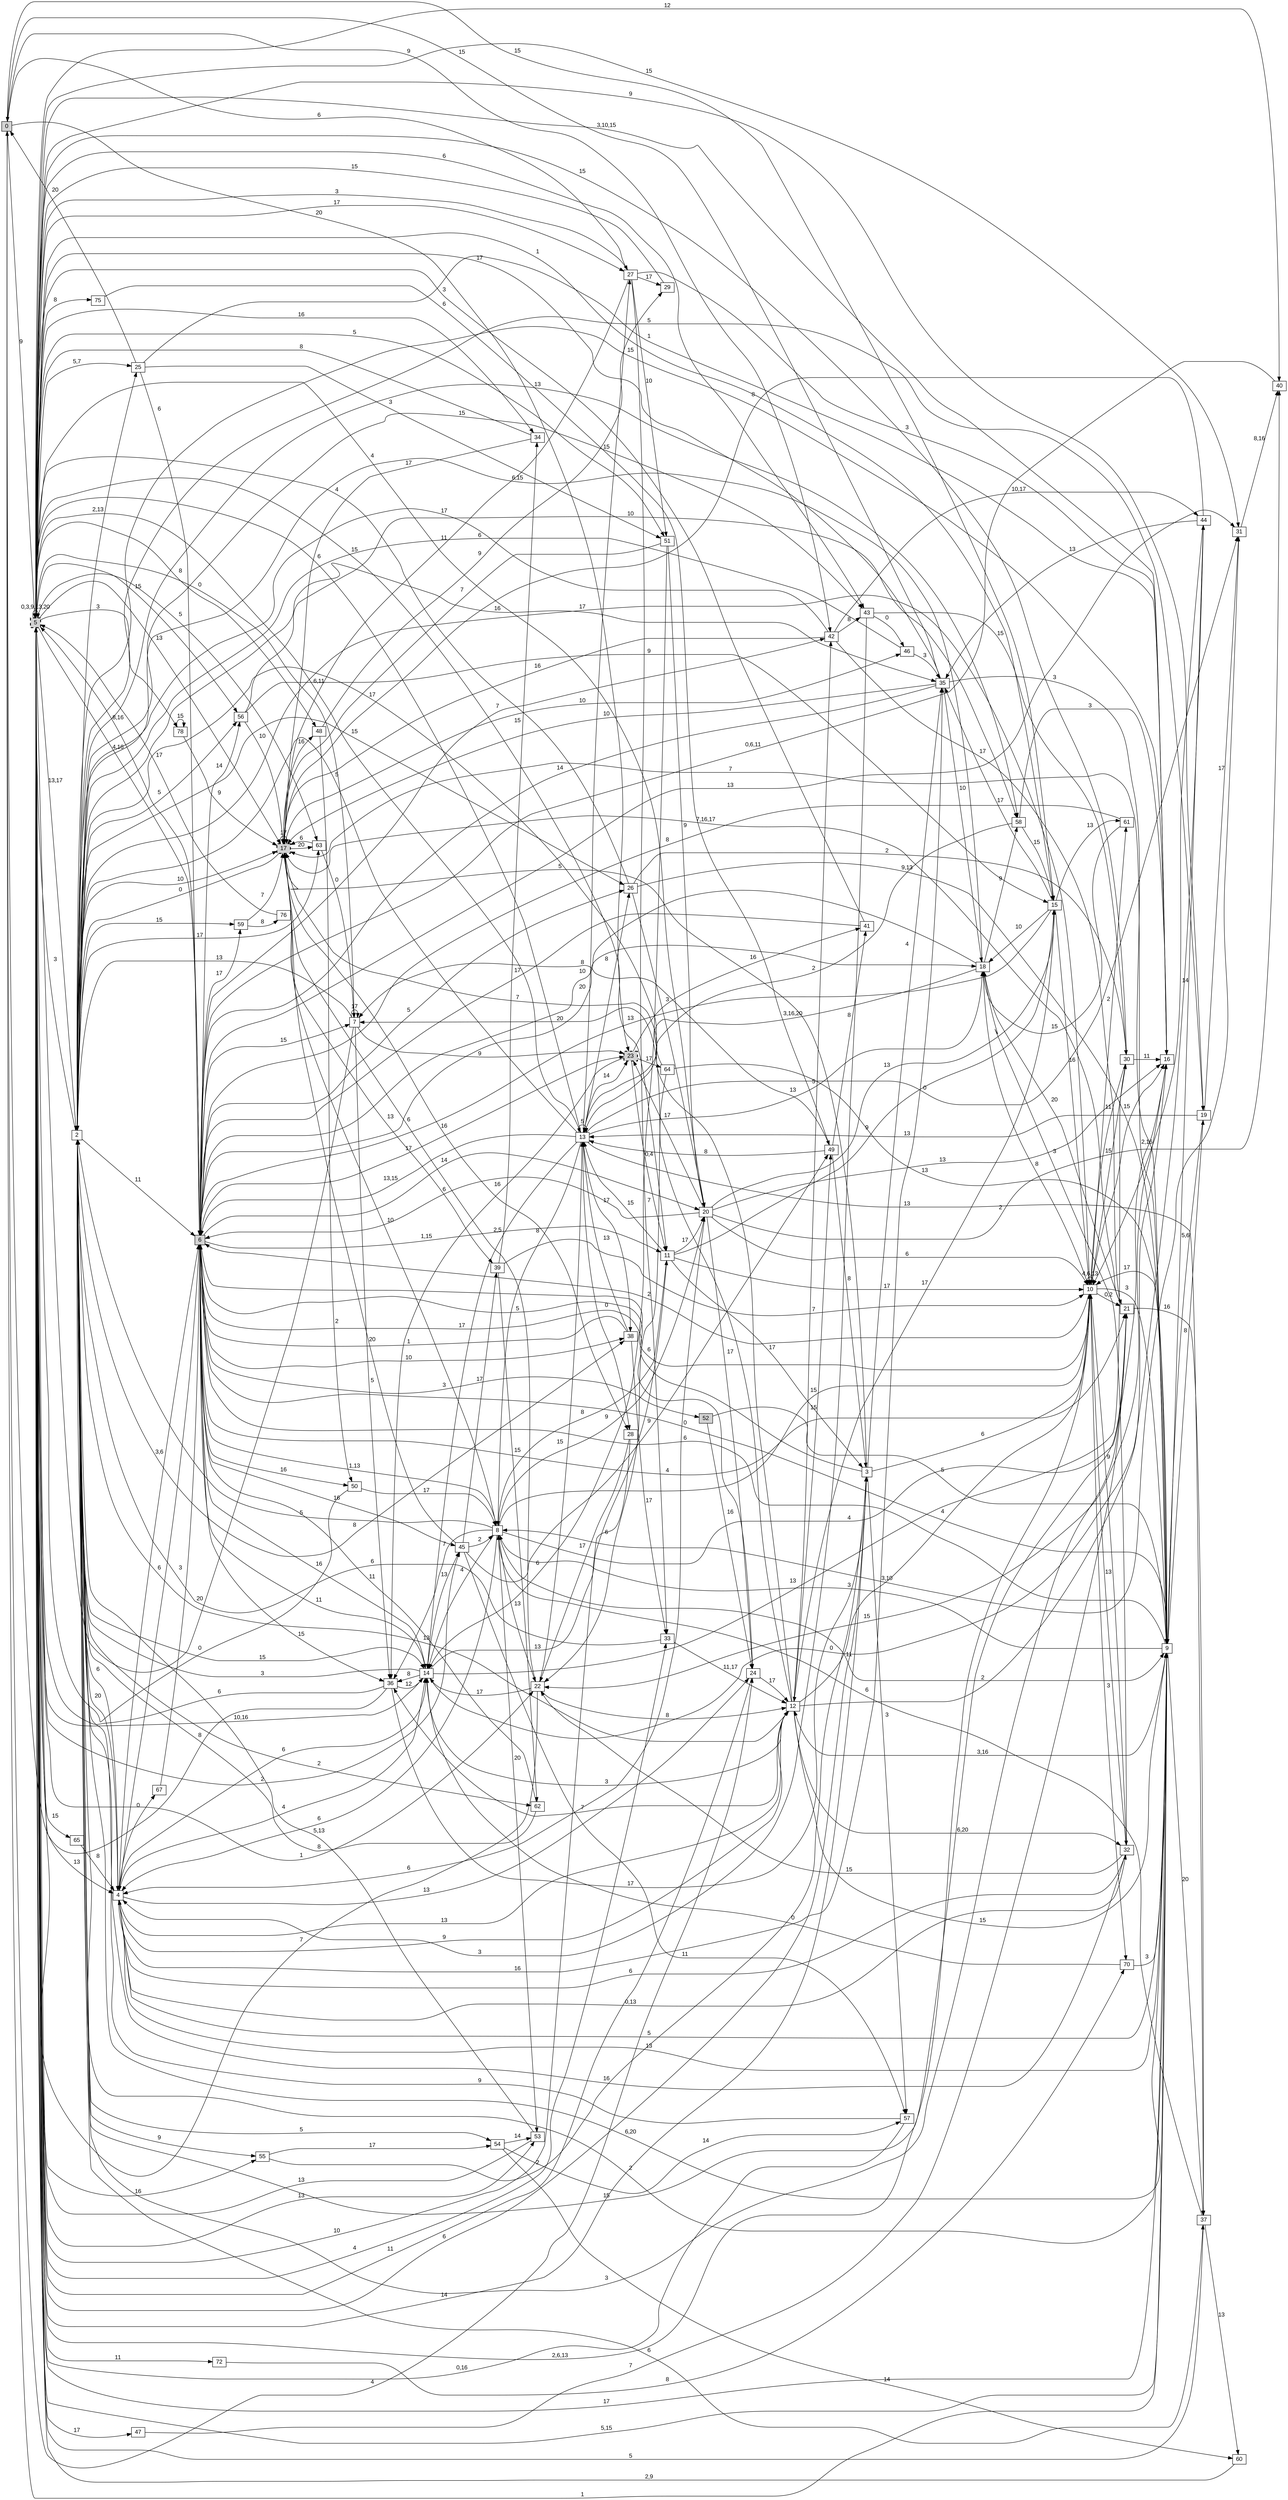 digraph "NDFA" {
  rankdir=LR
  node [shape=box width=0.1 height=0.1 fontname=Arial]
  edge [fontname=Arial]
/* Estados */
 s0 [label="0" style="filled"] /* I:1 F:0 D:0 */
 s2 [label="2" ] /* I:0 F:0 D:0 */
 s3 [label="3" ] /* I:0 F:0 D:0 */
 s4 [label="4" ] /* I:0 F:0 D:0 */
 s5 [label="5" style="filled,bold,dashed"] /* I:1 F:1 D:0 */
 s6 [label="6" style="filled"] /* I:1 F:0 D:0 */
 s7 [label="7" ] /* I:0 F:0 D:0 */
 s8 [label="8" ] /* I:0 F:0 D:0 */
 s9 [label="9" ] /* I:0 F:0 D:0 */
 s10 [label="10" ] /* I:0 F:0 D:0 */
 s11 [label="11" ] /* I:0 F:0 D:0 */
 s12 [label="12" ] /* I:0 F:0 D:0 */
 s13 [label="13" ] /* I:0 F:0 D:0 */
 s14 [label="14" ] /* I:0 F:0 D:0 */
 s15 [label="15" ] /* I:0 F:0 D:0 */
 s16 [label="16" ] /* I:0 F:0 D:0 */
 s17 [label="17" style="filled,bold,dashed"] /* I:1 F:1 D:0 */
 s18 [label="18" ] /* I:0 F:0 D:0 */
 s19 [label="19" ] /* I:0 F:0 D:0 */
 s20 [label="20" ] /* I:0 F:0 D:0 */
 s21 [label="21" ] /* I:0 F:0 D:0 */
 s22 [label="22" ] /* I:0 F:0 D:0 */
 s23 [label="23" style="filled,bold,dashed"] /* I:1 F:1 D:0 */
 s24 [label="24" ] /* I:0 F:0 D:0 */
 s25 [label="25" ] /* I:0 F:0 D:0 */
 s26 [label="26" ] /* I:0 F:0 D:0 */
 s27 [label="27" ] /* I:0 F:0 D:0 */
 s28 [label="28" ] /* I:0 F:0 D:0 */
 s29 [label="29" ] /* I:0 F:0 D:0 */
 s30 [label="30" ] /* I:0 F:0 D:0 */
 s31 [label="31" ] /* I:0 F:0 D:0 */
 s32 [label="32" ] /* I:0 F:0 D:0 */
 s33 [label="33" ] /* I:0 F:0 D:0 */
 s34 [label="34" ] /* I:0 F:0 D:0 */
 s35 [label="35" ] /* I:0 F:0 D:0 */
 s36 [label="36" ] /* I:0 F:0 D:0 */
 s37 [label="37" ] /* I:0 F:0 D:0 */
 s38 [label="38" ] /* I:0 F:0 D:0 */
 s39 [label="39" ] /* I:0 F:0 D:0 */
 s40 [label="40" ] /* I:0 F:0 D:0 */
 s41 [label="41" ] /* I:0 F:0 D:0 */
 s42 [label="42" ] /* I:0 F:0 D:0 */
 s43 [label="43" ] /* I:0 F:0 D:0 */
 s44 [label="44" ] /* I:0 F:0 D:0 */
 s45 [label="45" ] /* I:0 F:0 D:0 */
 s46 [label="46" ] /* I:0 F:0 D:0 */
 s47 [label="47" ] /* I:0 F:0 D:0 */
 s48 [label="48" ] /* I:0 F:0 D:0 */
 s49 [label="49" ] /* I:0 F:0 D:0 */
 s50 [label="50" ] /* I:0 F:0 D:0 */
 s51 [label="51" ] /* I:0 F:0 D:0 */
 s52 [label="52" style="filled"] /* I:1 F:0 D:0 */
 s53 [label="53" ] /* I:0 F:0 D:0 */
 s54 [label="54" ] /* I:0 F:0 D:0 */
 s55 [label="55" ] /* I:0 F:0 D:0 */
 s56 [label="56" ] /* I:0 F:0 D:0 */
 s57 [label="57" ] /* I:0 F:0 D:0 */
 s58 [label="58" ] /* I:0 F:0 D:0 */
 s59 [label="59" ] /* I:0 F:0 D:0 */
 s60 [label="60" ] /* I:0 F:0 D:0 */
 s61 [label="61" ] /* I:0 F:0 D:0 */
 s62 [label="62" ] /* I:0 F:0 D:0 */
 s63 [label="63" ] /* I:0 F:0 D:0 */
 s64 [label="64" ] /* I:0 F:0 D:0 */
 s65 [label="65" ] /* I:0 F:0 D:0 */
 s67 [label="67" ] /* I:0 F:0 D:0 */
 s70 [label="70" ] /* I:0 F:0 D:0 */
 s72 [label="72" ] /* I:0 F:0 D:0 */
 s75 [label="75" ] /* I:0 F:0 D:0 */
 s76 [label="76" ] /* I:0 F:0 D:0 */
 s78 [label="78" ] /* I:0 F:0 D:0 */
/* Transiciones */
  s0 -> s5 [label="9"]
  s0 -> s9 [label="1"]
  s0 -> s15 [label="15"]
  s0 -> s23 [label="20"]
  s0 -> s24 [label="4"]
  s0 -> s27 [label="6"]
  s0 -> s42 [label="9"]
  s2 -> s4 [label="20"]
  s2 -> s5 [label="3"]
  s2 -> s6 [label="11"]
  s2 -> s9 [label="6,20"]
  s2 -> s10 [label="17"]
  s2 -> s12 [label="13"]
  s2 -> s14 [label="15"]
  s2 -> s17 [label="10"]
  s2 -> s19 [label="5"]
  s2 -> s21 [label="15"]
  s2 -> s25 [label="2,13"]
  s2 -> s26 [label="15"]
  s2 -> s35 [label="16"]
  s2 -> s37 [label="6"]
  s2 -> s38 [label="8"]
  s2 -> s43 [label="15"]
  s2 -> s54 [label="5"]
  s2 -> s55 [label="9"]
  s2 -> s56 [label="5"]
  s2 -> s58 [label="13"]
  s2 -> s59 [label="15"]
  s2 -> s62 [label="2"]
  s2 -> s63 [label="17"]
  s3 -> s5 [label="14"]
  s3 -> s6 [label="5"]
  s3 -> s10 [label="6"]
  s3 -> s17 [label="5"]
  s3 -> s35 [label="4"]
  s3 -> s57 [label="3"]
  s4 -> s2 [label="6"]
  s4 -> s6 [label="3,6"]
  s4 -> s9 [label="5"]
  s4 -> s12 [label="13"]
  s4 -> s14 [label="4"]
  s4 -> s24 [label="13"]
  s4 -> s32 [label="0,13"]
  s4 -> s35 [label="16"]
  s4 -> s67 [label="0"]
  s5 -> s2 [label="13,17"]
  s5 -> s3 [label="6"]
  s5 -> s4 [label="13"]
  s5 -> s5 [label="0,3,9,13,20"]
  s5 -> s6 [label="4,16"]
  s5 -> s7 [label="0"]
  s5 -> s9 [label="5,15"]
  s5 -> s11 [label="15"]
  s5 -> s13 [label="6,11"]
  s5 -> s15 [label="1"]
  s5 -> s17 [label="13"]
  s5 -> s19 [label="9"]
  s5 -> s20 [label="4"]
  s5 -> s22 [label="1"]
  s5 -> s25 [label="5,7"]
  s5 -> s27 [label="17"]
  s5 -> s31 [label="15"]
  s5 -> s33 [label="4"]
  s5 -> s34 [label="16"]
  s5 -> s40 [label="12"]
  s5 -> s43 [label="6"]
  s5 -> s45 [label="2"]
  s5 -> s47 [label="17"]
  s5 -> s48 [label="8"]
  s5 -> s51 [label="5"]
  s5 -> s53 [label="13"]
  s5 -> s55 [label="16"]
  s5 -> s56 [label="15"]
  s5 -> s63 [label="5"]
  s5 -> s65 [label="15"]
  s5 -> s72 [label="11"]
  s5 -> s75 [label="8"]
  s5 -> s78 [label="3"]
  s6 -> s4 [label="6"]
  s6 -> s5 [label="8,16"]
  s6 -> s7 [label="15"]
  s6 -> s8 [label="1,13"]
  s6 -> s9 [label="0"]
  s6 -> s10 [label="6"]
  s6 -> s11 [label="1,15"]
  s6 -> s14 [label="11"]
  s6 -> s18 [label="20"]
  s6 -> s20 [label="14"]
  s6 -> s21 [label="4"]
  s6 -> s23 [label="17"]
  s6 -> s26 [label="5"]
  s6 -> s31 [label="13"]
  s6 -> s36 [label="15"]
  s6 -> s38 [label="10"]
  s6 -> s42 [label="7"]
  s6 -> s45 [label="16"]
  s6 -> s50 [label="16"]
  s6 -> s52 [label="3"]
  s6 -> s56 [label="14"]
  s6 -> s59 [label="17"]
  s7 -> s2 [label="13"]
  s7 -> s5 [label="20"]
  s7 -> s7 [label="17"]
  s7 -> s23 [label="9"]
  s7 -> s36 [label="5"]
  s8 -> s2 [label="5"]
  s8 -> s4 [label="6"]
  s8 -> s9 [label="11"]
  s8 -> s10 [label="15"]
  s8 -> s14 [label="4"]
  s8 -> s16 [label="4"]
  s8 -> s17 [label="10"]
  s8 -> s20 [label="9"]
  s8 -> s22 [label="13"]
  s8 -> s36 [label="7"]
  s8 -> s53 [label="20"]
  s9 -> s2 [label="2"]
  s9 -> s4 [label="13"]
  s9 -> s5 [label="17"]
  s9 -> s6 [label="6"]
  s9 -> s8 [label="3"]
  s9 -> s10 [label="17"]
  s9 -> s12 [label="3,16"]
  s9 -> s17 [label="7"]
  s9 -> s19 [label="8"]
  s9 -> s37 [label="20"]
  s9 -> s44 [label="14"]
  s10 -> s5 [label="2,6,13"]
  s10 -> s6 [label="2"]
  s10 -> s9 [label="3"]
  s10 -> s10 [label="4,6,13"]
  s10 -> s16 [label="15"]
  s10 -> s21 [label="0,2"]
  s10 -> s30 [label="15"]
  s10 -> s32 [label="9"]
  s10 -> s61 [label="2"]
  s10 -> s70 [label="3"]
  s11 -> s3 [label="17"]
  s11 -> s8 [label="8"]
  s11 -> s10 [label="17"]
  s11 -> s13 [label="15"]
  s11 -> s15 [label="9"]
  s11 -> s20 [label="17"]
  s12 -> s4 [label="9"]
  s12 -> s7 [label="20"]
  s12 -> s9 [label="15"]
  s12 -> s10 [label="4"]
  s12 -> s14 [label="3"]
  s12 -> s16 [label="2"]
  s12 -> s17 [label="7"]
  s12 -> s32 [label="6,20"]
  s12 -> s36 [label="7"]
  s12 -> s42 [label="5"]
  s12 -> s49 [label="15"]
  s13 -> s2 [label="5"]
  s13 -> s5 [label="6"]
  s13 -> s6 [label="13,15"]
  s13 -> s8 [label="8"]
  s13 -> s13 [label="5"]
  s13 -> s14 [label="2,5"]
  s13 -> s18 [label="13"]
  s13 -> s23 [label="14"]
  s13 -> s26 [label="8"]
  s13 -> s27 [label="15"]
  s13 -> s28 [label="0"]
  s13 -> s31 [label="0"]
  s13 -> s37 [label="13"]
  s13 -> s38 [label="17"]
  s14 -> s2 [label="3"]
  s14 -> s4 [label="6"]
  s14 -> s5 [label="10,16"]
  s14 -> s6 [label="16"]
  s14 -> s11 [label="13"]
  s14 -> s30 [label="13"]
  s14 -> s36 [label="8"]
  s14 -> s44 [label="0"]
  s14 -> s45 [label="13"]
  s15 -> s6 [label="13"]
  s15 -> s10 [label="16"]
  s15 -> s12 [label="17"]
  s15 -> s18 [label="10"]
  s15 -> s35 [label="17"]
  s15 -> s61 [label="13"]
  s16 -> s2 [label="15"]
  s16 -> s5 [label="3,10,15"]
  s16 -> s22 [label="15"]
  s17 -> s2 [label="0"]
  s17 -> s17 [label="17"]
  s17 -> s28 [label="16"]
  s17 -> s39 [label="13"]
  s17 -> s46 [label="10"]
  s17 -> s48 [label="16"]
  s17 -> s63 [label="20"]
  s18 -> s2 [label="6,15"]
  s18 -> s6 [label="10"]
  s18 -> s10 [label="8"]
  s18 -> s13 [label="3,16,20"]
  s18 -> s58 [label="9"]
  s19 -> s9 [label="5,6"]
  s19 -> s13 [label="13"]
  s19 -> s31 [label="17"]
  s20 -> s4 [label="6"]
  s20 -> s6 [label="6"]
  s20 -> s10 [label="6"]
  s20 -> s15 [label="13"]
  s20 -> s16 [label="13"]
  s20 -> s23 [label="17"]
  s20 -> s24 [label="17"]
  s20 -> s40 [label="2"]
  s21 -> s2 [label="3"]
  s21 -> s17 [label="7,16,17"]
  s21 -> s18 [label="20"]
  s21 -> s37 [label="16"]
  s22 -> s5 [label="7"]
  s22 -> s12 [label="8"]
  s22 -> s13 [label="15"]
  s22 -> s14 [label="17"]
  s22 -> s17 [label="6"]
  s23 -> s11 [label="0,4"]
  s23 -> s36 [label="16"]
  s23 -> s41 [label="16"]
  s23 -> s64 [label="17"]
  s24 -> s5 [label="11"]
  s24 -> s6 [label="17"]
  s24 -> s12 [label="17"]
  s25 -> s0 [label="20"]
  s25 -> s6 [label="6"]
  s25 -> s16 [label="1"]
  s25 -> s51 [label="3"]
  s26 -> s5 [label="4"]
  s26 -> s9 [label="9,13"]
  s26 -> s20 [label="3"]
  s26 -> s30 [label="2"]
  s27 -> s5 [label="3"]
  s27 -> s16 [label="3"]
  s27 -> s17 [label="11"]
  s27 -> s29 [label="17"]
  s27 -> s33 [label="7"]
  s27 -> s51 [label="10"]
  s28 -> s5 [label="10"]
  s28 -> s22 [label="17"]
  s29 -> s5 [label="15"]
  s30 -> s5 [label="15"]
  s30 -> s10 [label="11"]
  s30 -> s16 [label="11"]
  s31 -> s8 [label="3,10"]
  s31 -> s40 [label="8,16"]
  s32 -> s2 [label="16"]
  s32 -> s4 [label="6"]
  s32 -> s10 [label="13"]
  s32 -> s18 [label="3"]
  s32 -> s22 [label="15"]
  s33 -> s2 [label="6"]
  s33 -> s12 [label="11,17"]
  s34 -> s5 [label="8"]
  s34 -> s17 [label="17"]
  s35 -> s0 [label="15"]
  s35 -> s5 [label="17"]
  s35 -> s6 [label="14"]
  s35 -> s9 [label="3"]
  s35 -> s17 [label="10"]
  s35 -> s18 [label="10"]
  s36 -> s0 [label="8"]
  s36 -> s3 [label="17"]
  s36 -> s5 [label="6"]
  s36 -> s14 [label="12"]
  s37 -> s5 [label="5"]
  s37 -> s8 [label="6"]
  s37 -> s60 [label="13"]
  s38 -> s6 [label="1"]
  s38 -> s13 [label="13"]
  s38 -> s33 [label="17"]
  s39 -> s10 [label="7"]
  s39 -> s34 [label="15"]
  s39 -> s62 [label="15"]
  s40 -> s6 [label="0,6,11"]
  s41 -> s5 [label="3"]
  s41 -> s6 [label="17"]
  s42 -> s2 [label="17"]
  s42 -> s17 [label="16"]
  s42 -> s21 [label="17"]
  s42 -> s43 [label="8"]
  s42 -> s44 [label="10,17"]
  s43 -> s4 [label="3"]
  s43 -> s30 [label="15"]
  s43 -> s46 [label="0"]
  s44 -> s10 [label="2,16"]
  s44 -> s17 [label="8"]
  s44 -> s35 [label="13"]
  s45 -> s8 [label="2"]
  s45 -> s17 [label="20"]
  s45 -> s39 [label="17"]
  s45 -> s49 [label="9"]
  s45 -> s57 [label="11"]
  s46 -> s2 [label="6"]
  s46 -> s35 [label="3"]
  s47 -> s21 [label="7"]
  s48 -> s29 [label="9"]
  s48 -> s50 [label="2"]
  s49 -> s3 [label="8"]
  s49 -> s7 [label="8"]
  s49 -> s13 [label="8"]
  s49 -> s41 [label="8"]
  s50 -> s5 [label="0"]
  s50 -> s8 [label="17"]
  s51 -> s14 [label="6"]
  s51 -> s17 [label="7"]
  s51 -> s20 [label="9"]
  s52 -> s9 [label="5"]
  s52 -> s24 [label="16"]
  s53 -> s2 [label="5,13"]
  s53 -> s5 [label="13"]
  s54 -> s53 [label="14"]
  s54 -> s57 [label="14"]
  s54 -> s60 [label="14"]
  s55 -> s3 [label="2"]
  s55 -> s54 [label="17"]
  s56 -> s15 [label="9"]
  s56 -> s17 [label="10"]
  s56 -> s58 [label="10"]
  s57 -> s2 [label="9"]
  s57 -> s5 [label="0,16"]
  s58 -> s13 [label="2"]
  s58 -> s15 [label="15"]
  s58 -> s16 [label="3"]
  s59 -> s17 [label="7"]
  s59 -> s76 [label="8"]
  s60 -> s5 [label="2,9"]
  s61 -> s6 [label="8"]
  s61 -> s18 [label="15"]
  s62 -> s2 [label="8"]
  s62 -> s6 [label="11"]
  s63 -> s7 [label="0"]
  s63 -> s17 [label="6"]
  s64 -> s2 [label="17"]
  s64 -> s9 [label="13"]
  s64 -> s22 [label="6"]
  s65 -> s4 [label="8"]
  s67 -> s6 [label="3"]
  s70 -> s9 [label="3"]
  s70 -> s14 [label="0"]
  s72 -> s70 [label="8"]
  s75 -> s49 [label="6"]
  s76 -> s5 [label="17"]
  s78 -> s17 [label="9"]
  s78 -> s78 [label="15"]
}
